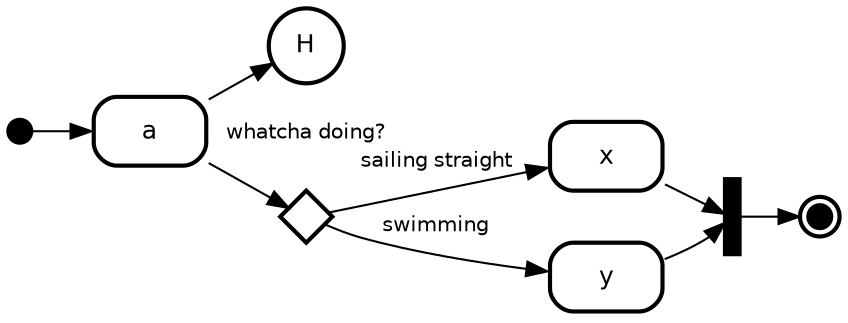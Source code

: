 digraph "state transitions" {
  fontname="Helvetica" fontsize=12 penwidth=2.0 splines=true ordering=out compound=true overlap=scale nodesep=0.3 ranksep=0.1 rankdir=LR
  node [shape=plaintext style=filled fillcolor="#FFFFFF01" fontname=Helvetica fontsize=12 penwidth=2.0]
  edge [fontname=Helvetica fontsize=10]

    "initial" [shape=circle style=filled class="state initial" color="black" fillcolor="black" fixedsize=true height=0.15 label=""]
    "a" [margin=0 class="state regular" color="black" label= <
      <table align="center" cellborder="0" border="2" style="rounded" width="48">
        <tr><td width="48" cellpadding="7">a</td></tr>
      </table>
    >]
    "x" [margin=0 class="state regular" color="black" label= <
      <table align="center" cellborder="0" border="2" style="rounded" width="48">
        <tr><td width="48" cellpadding="7">x</td></tr>
      </table>
    >]
    "y" [margin=0 class="state regular" color="black" label= <
      <table align="center" cellborder="0" border="2" style="rounded" width="48">
        <tr><td width="48" cellpadding="7">y</td></tr>
      </table>
    >]
    "a.history" [shape=circle class="state history" color="black" label="H"]
    "^" [shape=diamond fixedsize=true width=0.35 height=0.35 fontsize=10 class="state choice" label=" "]
    "^" -> "^" [label=<whatcha doing?> color="#FFFFFF01" class="state choice"];
    "]" [shape=rect class="state join" fillcolor=black label=" " fixedsize=true style=filled width=0.1]
    "final" [shape=circle style=filled class="state final" color="black" fillcolor="black" fixedsize=true height=0.15 peripheries=2 label=""]

    "initial" -> "a" [label="    \l" class="transition"]
    "a" -> "a.history" [label="    \l" class="transition"]
    "a" -> "^" [label="    \l" class="transition"]
    "^" -> "x" [label="sailing straight   \l" class="transition"]
    "^" -> "y" [label="swimming   \l" class="transition"]
    "x" -> "]" [label="    \l" class="transition"]
    "y" -> "]" [label="    \l" class="transition"]
    "]" -> "final" [label="    \l" class="transition"]
}
